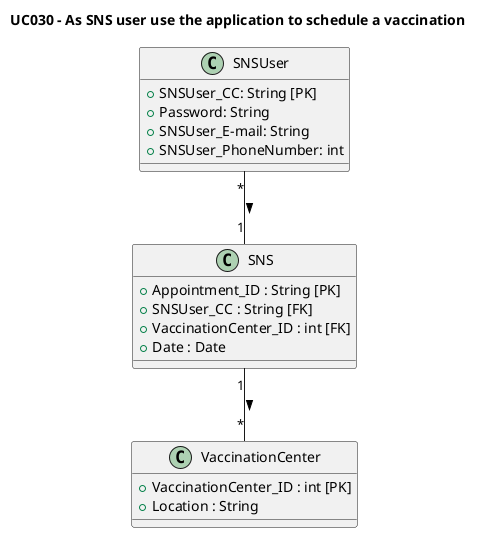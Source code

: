 @startuml
'skinparam monochrome true
'skinparam shadowing false

title UC030 - As SNS user use the application to schedule a vaccination

class SNSUser {
    + SNSUser_CC: String [PK]
    + Password: String
    + SNSUser_E-mail: String
    + SNSUser_PhoneNumber: int
}

class VaccinationCenter {
    + VaccinationCenter_ID : int [PK]
    + Location : String
}

class SNS{
    + Appointment_ID : String [PK]
    + SNSUser_CC : String [FK]
    + VaccinationCenter_ID : int [FK]
    + Date : Date
}

' Relationships
SNSUser "*" -- "1" SNS :  >
SNS "1" -- "*" VaccinationCenter :  >
@enduml

